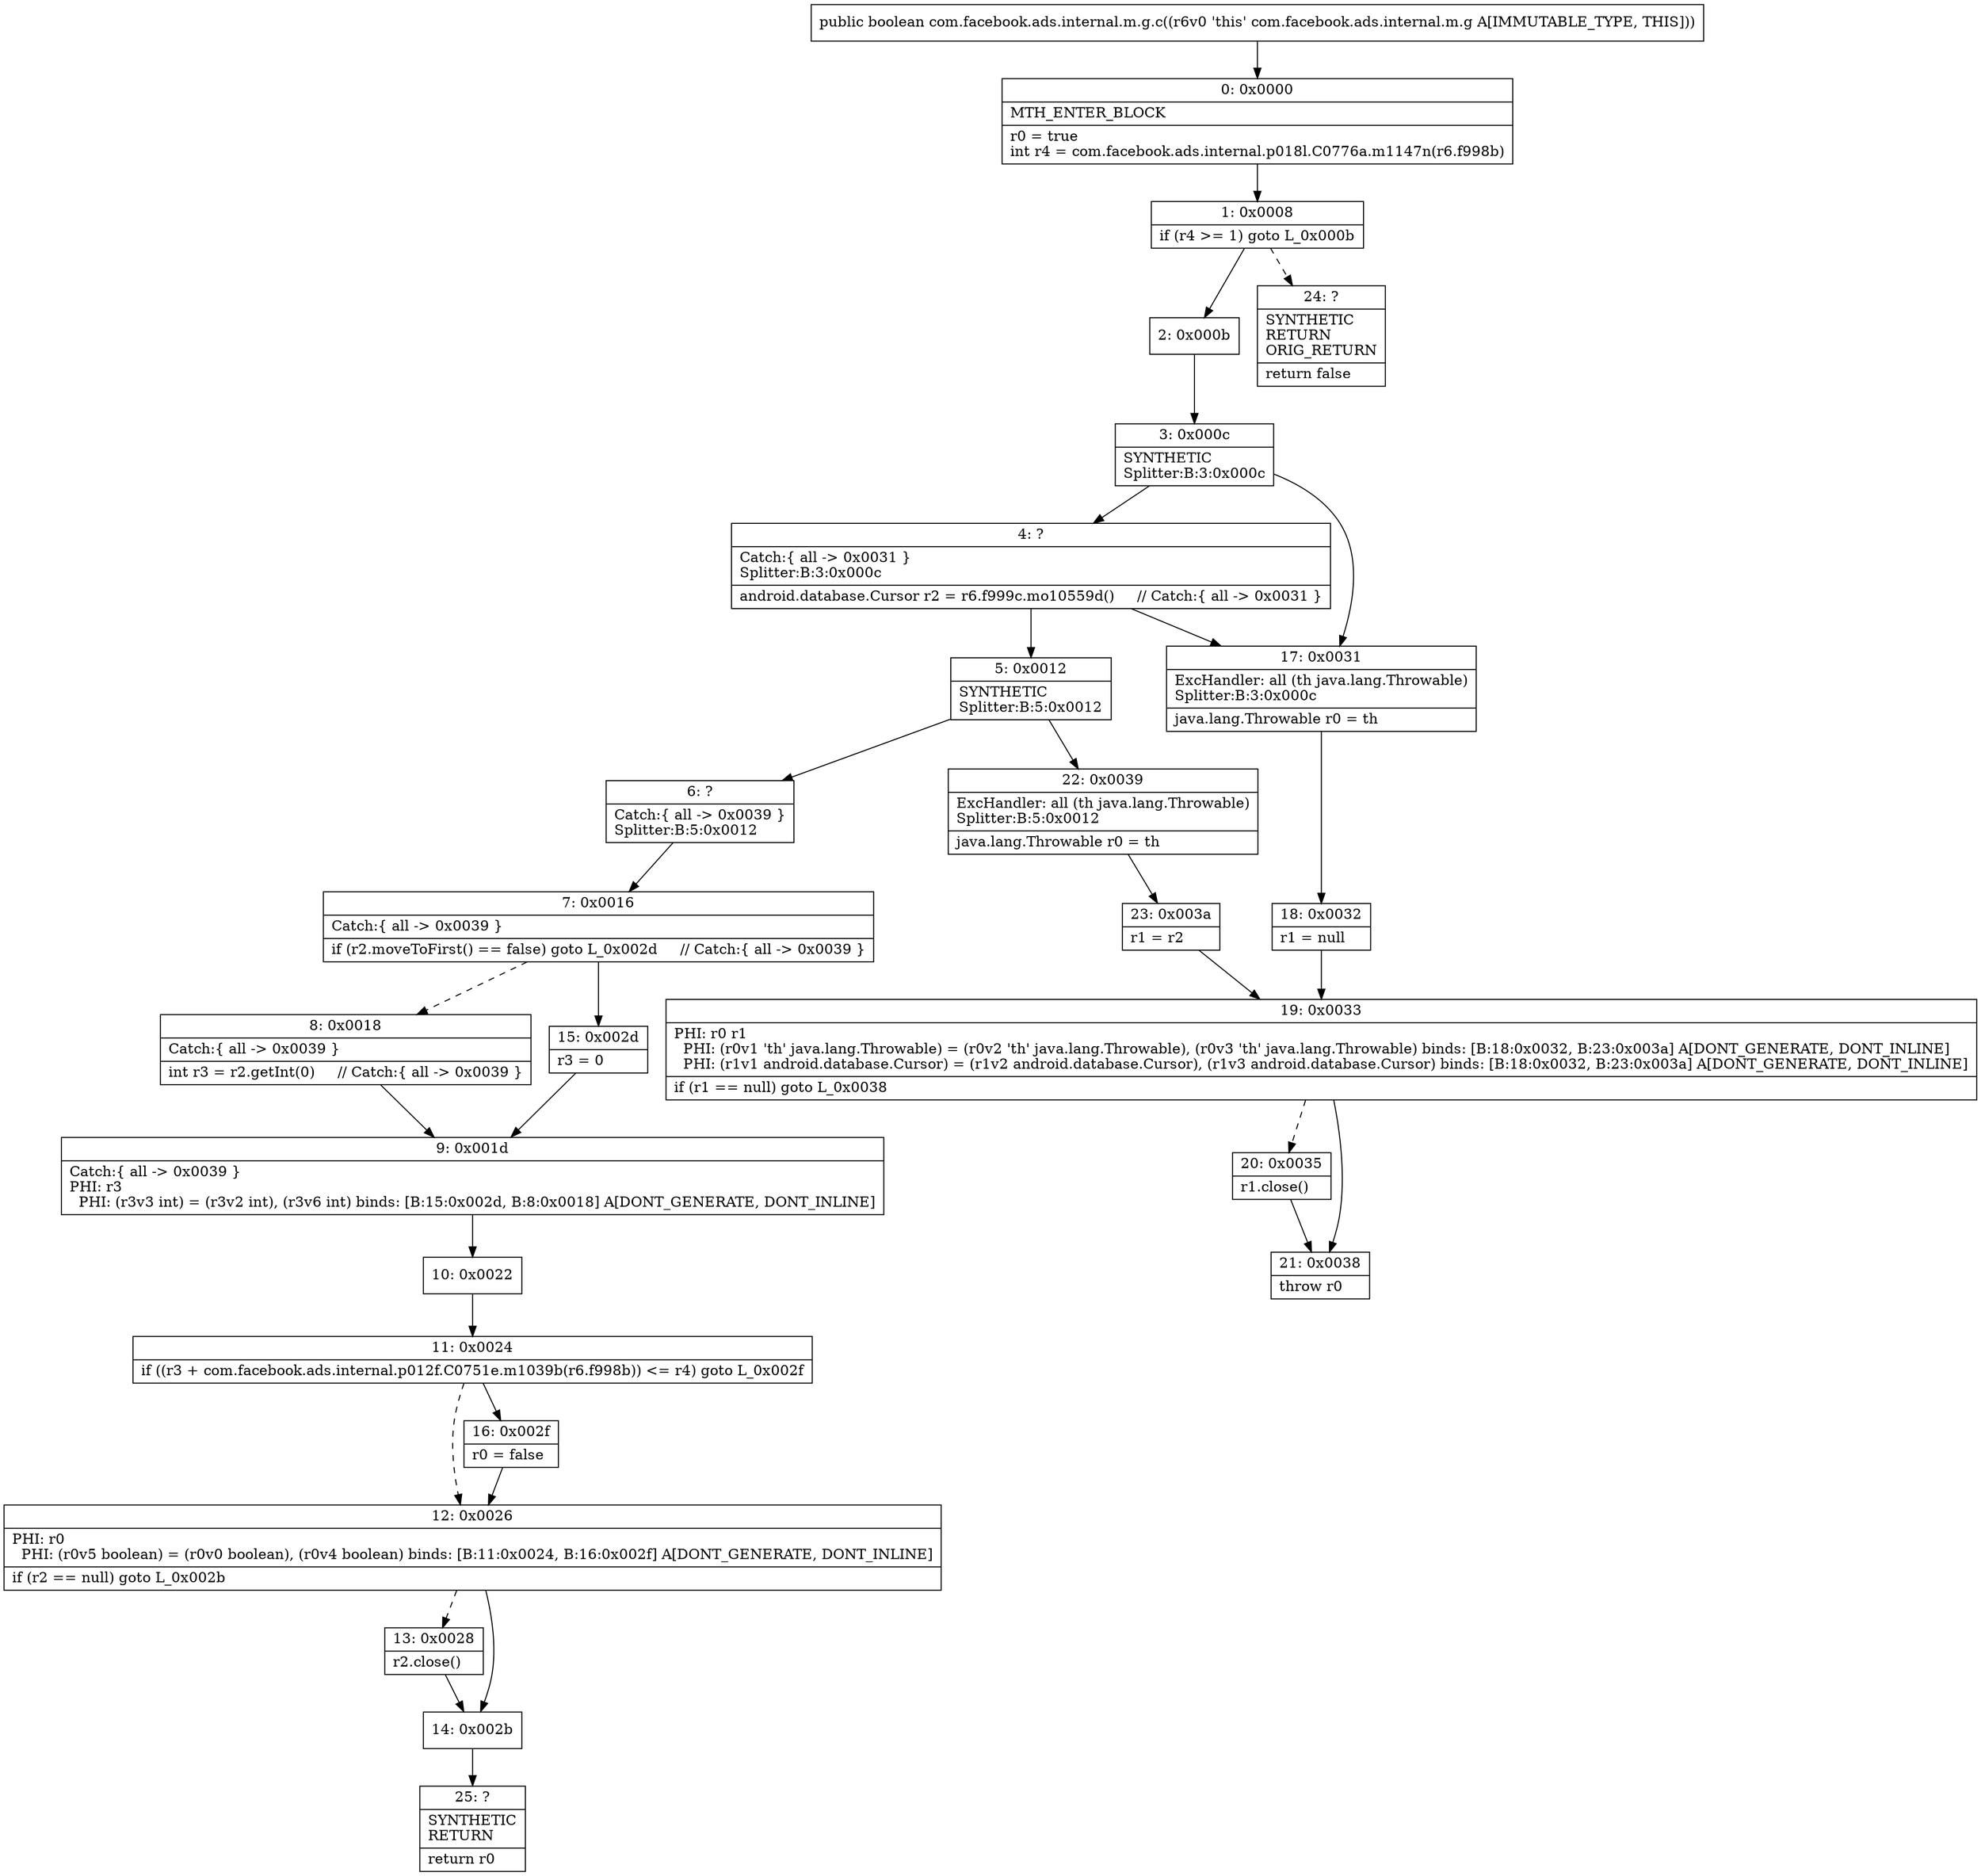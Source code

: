 digraph "CFG forcom.facebook.ads.internal.m.g.c()Z" {
Node_0 [shape=record,label="{0\:\ 0x0000|MTH_ENTER_BLOCK\l|r0 = true\lint r4 = com.facebook.ads.internal.p018l.C0776a.m1147n(r6.f998b)\l}"];
Node_1 [shape=record,label="{1\:\ 0x0008|if (r4 \>= 1) goto L_0x000b\l}"];
Node_2 [shape=record,label="{2\:\ 0x000b}"];
Node_3 [shape=record,label="{3\:\ 0x000c|SYNTHETIC\lSplitter:B:3:0x000c\l}"];
Node_4 [shape=record,label="{4\:\ ?|Catch:\{ all \-\> 0x0031 \}\lSplitter:B:3:0x000c\l|android.database.Cursor r2 = r6.f999c.mo10559d()     \/\/ Catch:\{ all \-\> 0x0031 \}\l}"];
Node_5 [shape=record,label="{5\:\ 0x0012|SYNTHETIC\lSplitter:B:5:0x0012\l}"];
Node_6 [shape=record,label="{6\:\ ?|Catch:\{ all \-\> 0x0039 \}\lSplitter:B:5:0x0012\l}"];
Node_7 [shape=record,label="{7\:\ 0x0016|Catch:\{ all \-\> 0x0039 \}\l|if (r2.moveToFirst() == false) goto L_0x002d     \/\/ Catch:\{ all \-\> 0x0039 \}\l}"];
Node_8 [shape=record,label="{8\:\ 0x0018|Catch:\{ all \-\> 0x0039 \}\l|int r3 = r2.getInt(0)     \/\/ Catch:\{ all \-\> 0x0039 \}\l}"];
Node_9 [shape=record,label="{9\:\ 0x001d|Catch:\{ all \-\> 0x0039 \}\lPHI: r3 \l  PHI: (r3v3 int) = (r3v2 int), (r3v6 int) binds: [B:15:0x002d, B:8:0x0018] A[DONT_GENERATE, DONT_INLINE]\l}"];
Node_10 [shape=record,label="{10\:\ 0x0022}"];
Node_11 [shape=record,label="{11\:\ 0x0024|if ((r3 + com.facebook.ads.internal.p012f.C0751e.m1039b(r6.f998b)) \<= r4) goto L_0x002f\l}"];
Node_12 [shape=record,label="{12\:\ 0x0026|PHI: r0 \l  PHI: (r0v5 boolean) = (r0v0 boolean), (r0v4 boolean) binds: [B:11:0x0024, B:16:0x002f] A[DONT_GENERATE, DONT_INLINE]\l|if (r2 == null) goto L_0x002b\l}"];
Node_13 [shape=record,label="{13\:\ 0x0028|r2.close()\l}"];
Node_14 [shape=record,label="{14\:\ 0x002b}"];
Node_15 [shape=record,label="{15\:\ 0x002d|r3 = 0\l}"];
Node_16 [shape=record,label="{16\:\ 0x002f|r0 = false\l}"];
Node_17 [shape=record,label="{17\:\ 0x0031|ExcHandler: all (th java.lang.Throwable)\lSplitter:B:3:0x000c\l|java.lang.Throwable r0 = th\l}"];
Node_18 [shape=record,label="{18\:\ 0x0032|r1 = null\l}"];
Node_19 [shape=record,label="{19\:\ 0x0033|PHI: r0 r1 \l  PHI: (r0v1 'th' java.lang.Throwable) = (r0v2 'th' java.lang.Throwable), (r0v3 'th' java.lang.Throwable) binds: [B:18:0x0032, B:23:0x003a] A[DONT_GENERATE, DONT_INLINE]\l  PHI: (r1v1 android.database.Cursor) = (r1v2 android.database.Cursor), (r1v3 android.database.Cursor) binds: [B:18:0x0032, B:23:0x003a] A[DONT_GENERATE, DONT_INLINE]\l|if (r1 == null) goto L_0x0038\l}"];
Node_20 [shape=record,label="{20\:\ 0x0035|r1.close()\l}"];
Node_21 [shape=record,label="{21\:\ 0x0038|throw r0\l}"];
Node_22 [shape=record,label="{22\:\ 0x0039|ExcHandler: all (th java.lang.Throwable)\lSplitter:B:5:0x0012\l|java.lang.Throwable r0 = th\l}"];
Node_23 [shape=record,label="{23\:\ 0x003a|r1 = r2\l}"];
Node_24 [shape=record,label="{24\:\ ?|SYNTHETIC\lRETURN\lORIG_RETURN\l|return false\l}"];
Node_25 [shape=record,label="{25\:\ ?|SYNTHETIC\lRETURN\l|return r0\l}"];
MethodNode[shape=record,label="{public boolean com.facebook.ads.internal.m.g.c((r6v0 'this' com.facebook.ads.internal.m.g A[IMMUTABLE_TYPE, THIS])) }"];
MethodNode -> Node_0;
Node_0 -> Node_1;
Node_1 -> Node_2;
Node_1 -> Node_24[style=dashed];
Node_2 -> Node_3;
Node_3 -> Node_4;
Node_3 -> Node_17;
Node_4 -> Node_17;
Node_4 -> Node_5;
Node_5 -> Node_6;
Node_5 -> Node_22;
Node_6 -> Node_7;
Node_7 -> Node_8[style=dashed];
Node_7 -> Node_15;
Node_8 -> Node_9;
Node_9 -> Node_10;
Node_10 -> Node_11;
Node_11 -> Node_12[style=dashed];
Node_11 -> Node_16;
Node_12 -> Node_13[style=dashed];
Node_12 -> Node_14;
Node_13 -> Node_14;
Node_14 -> Node_25;
Node_15 -> Node_9;
Node_16 -> Node_12;
Node_17 -> Node_18;
Node_18 -> Node_19;
Node_19 -> Node_20[style=dashed];
Node_19 -> Node_21;
Node_20 -> Node_21;
Node_22 -> Node_23;
Node_23 -> Node_19;
}

